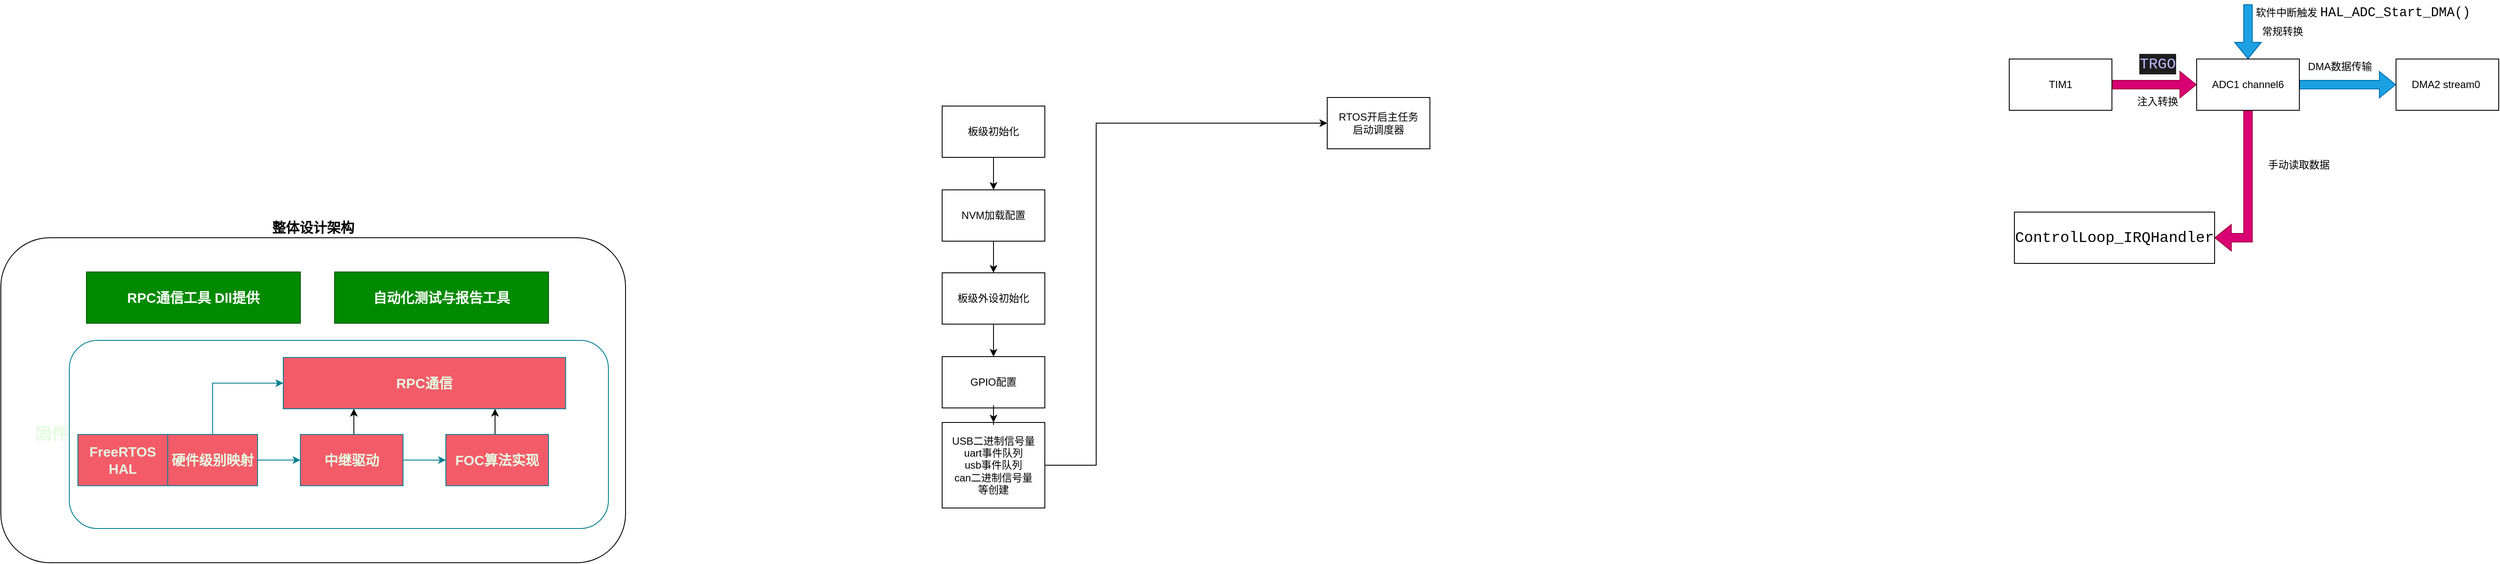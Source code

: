 <mxfile version="26.0.11">
  <diagram name="第 1 页" id="8biO5ifVdaOKBa2SmJb8">
    <mxGraphModel dx="656" dy="331" grid="0" gridSize="10" guides="1" tooltips="1" connect="1" arrows="1" fold="1" page="1" pageScale="1" pageWidth="1169" pageHeight="827" background="none" math="0" shadow="0" adaptiveColors="auto">
      <root>
        <mxCell id="0" />
        <mxCell id="1" parent="0" />
        <mxCell id="F0WUHosokgH1Jt52Bobb-3" value="整体设计&lt;span style=&quot;background-color: transparent; color: light-dark(rgb(0, 0, 0), rgb(255, 255, 255));&quot;&gt;架构&lt;/span&gt;" style="rounded=1;whiteSpace=wrap;html=1;fontStyle=1;fontSize=16;labelPosition=center;verticalLabelPosition=top;align=center;verticalAlign=bottom;fillColor=none;" parent="1" vertex="1">
          <mxGeometry x="220" y="300" width="730" height="380" as="geometry" />
        </mxCell>
        <mxCell id="BNqlOPU7mWvOLJDjoSkw-2" value="固件" style="rounded=1;whiteSpace=wrap;html=1;strokeColor=#028090;fontColor=light-dark(#E4FDE1, #ffffff);fillColor=none;fontStyle=1;labelPosition=left;verticalLabelPosition=middle;align=right;verticalAlign=middle;spacingLeft=0;fontSize=19;" parent="1" vertex="1">
          <mxGeometry x="300" y="420" width="630" height="220" as="geometry" />
        </mxCell>
        <mxCell id="BNqlOPU7mWvOLJDjoSkw-1" value="RPC通信工具 Dll提供" style="rounded=0;whiteSpace=wrap;html=1;labelBackgroundColor=none;fillColor=#008a00;strokeColor=#005700;fontColor=#ffffff;fontStyle=1;fontSize=16;" parent="1" vertex="1">
          <mxGeometry x="320" y="340" width="250" height="60" as="geometry" />
        </mxCell>
        <mxCell id="BNqlOPU7mWvOLJDjoSkw-4" value="自动化测试与报告工具" style="rounded=0;whiteSpace=wrap;html=1;labelBackgroundColor=none;fillColor=#008a00;strokeColor=#005700;fontColor=#ffffff;fontStyle=1;fontSize=16;" parent="1" vertex="1">
          <mxGeometry x="610" y="340" width="250" height="60" as="geometry" />
        </mxCell>
        <mxCell id="7idneSWE3G47reS1xaLq-1" value="RPC通信" style="rounded=0;whiteSpace=wrap;html=1;labelBackgroundColor=none;fillColor=#F45B69;strokeColor=#028090;fontColor=light-dark(#E4FDE1, #ffffff);fontStyle=1;fontSize=16;" parent="1" vertex="1">
          <mxGeometry x="550" y="440" width="330" height="60" as="geometry" />
        </mxCell>
        <mxCell id="7idneSWE3G47reS1xaLq-7" style="edgeStyle=orthogonalEdgeStyle;rounded=0;orthogonalLoop=1;jettySize=auto;html=1;exitX=1;exitY=0.5;exitDx=0;exitDy=0;entryX=0;entryY=0.5;entryDx=0;entryDy=0;labelBackgroundColor=none;strokeColor=#028090;fontColor=light-dark(#E4FDE1, #ffffff);fontStyle=1;fontSize=16;" parent="1" source="7idneSWE3G47reS1xaLq-2" target="7idneSWE3G47reS1xaLq-3" edge="1">
          <mxGeometry relative="1" as="geometry" />
        </mxCell>
        <mxCell id="F0WUHosokgH1Jt52Bobb-1" style="edgeStyle=orthogonalEdgeStyle;rounded=0;orthogonalLoop=1;jettySize=auto;html=1;exitX=0.5;exitY=0;exitDx=0;exitDy=0;entryX=0.25;entryY=1;entryDx=0;entryDy=0;" parent="1" source="7idneSWE3G47reS1xaLq-2" target="7idneSWE3G47reS1xaLq-1" edge="1">
          <mxGeometry relative="1" as="geometry" />
        </mxCell>
        <mxCell id="7idneSWE3G47reS1xaLq-2" value="中继&lt;span style=&quot;background-color: initial;&quot;&gt;驱动&lt;/span&gt;" style="rounded=0;whiteSpace=wrap;html=1;labelBackgroundColor=none;fillColor=#F45B69;strokeColor=#028090;fontColor=light-dark(#E4FDE1, #ffffff);fontStyle=1;fontSize=16;" parent="1" vertex="1">
          <mxGeometry x="570" y="530" width="120" height="60" as="geometry" />
        </mxCell>
        <mxCell id="F0WUHosokgH1Jt52Bobb-2" style="edgeStyle=orthogonalEdgeStyle;rounded=0;orthogonalLoop=1;jettySize=auto;html=1;exitX=0.5;exitY=0;exitDx=0;exitDy=0;entryX=0.75;entryY=1;entryDx=0;entryDy=0;" parent="1" source="7idneSWE3G47reS1xaLq-3" target="7idneSWE3G47reS1xaLq-1" edge="1">
          <mxGeometry relative="1" as="geometry" />
        </mxCell>
        <mxCell id="7idneSWE3G47reS1xaLq-3" value="FOC算法实现" style="rounded=0;whiteSpace=wrap;html=1;labelBackgroundColor=none;fillColor=#F45B69;strokeColor=#028090;fontColor=light-dark(#E4FDE1, #ffffff);fontStyle=1;fontSize=16;" parent="1" vertex="1">
          <mxGeometry x="740" y="530" width="120" height="60" as="geometry" />
        </mxCell>
        <mxCell id="7idneSWE3G47reS1xaLq-5" value="" style="group;labelBackgroundColor=none;fontColor=light-dark(#E4FDE1, #ffffff);fontStyle=1;fontSize=16;" parent="1" vertex="1" connectable="0">
          <mxGeometry x="310" y="530" width="210" height="60" as="geometry" />
        </mxCell>
        <mxCell id="7F3su67hpWIr7ZEjKbrC-1" value="硬件级别映射" style="rounded=0;whiteSpace=wrap;html=1;labelBackgroundColor=none;fillColor=#F45B69;strokeColor=#028090;fontColor=light-dark(#E4FDE1, #ffffff);fontStyle=1;fontSize=16;" parent="7idneSWE3G47reS1xaLq-5" vertex="1">
          <mxGeometry x="105" width="105" height="60" as="geometry" />
        </mxCell>
        <mxCell id="7idneSWE3G47reS1xaLq-4" value="FreeRTOS&lt;div&gt;HAL&lt;/div&gt;" style="rounded=0;whiteSpace=wrap;html=1;labelBackgroundColor=none;fillColor=#F45B69;strokeColor=#028090;fontColor=light-dark(#E4FDE1, #ffffff);fontStyle=1;fontSize=16;" parent="7idneSWE3G47reS1xaLq-5" vertex="1">
          <mxGeometry width="105" height="60" as="geometry" />
        </mxCell>
        <mxCell id="7idneSWE3G47reS1xaLq-6" style="edgeStyle=orthogonalEdgeStyle;rounded=0;orthogonalLoop=1;jettySize=auto;html=1;exitX=1;exitY=0.5;exitDx=0;exitDy=0;entryX=0;entryY=0.5;entryDx=0;entryDy=0;labelBackgroundColor=none;strokeColor=#028090;fontColor=light-dark(#E4FDE1, #ffffff);fontStyle=1;fontSize=16;" parent="1" source="7F3su67hpWIr7ZEjKbrC-1" target="7idneSWE3G47reS1xaLq-2" edge="1">
          <mxGeometry relative="1" as="geometry" />
        </mxCell>
        <mxCell id="7idneSWE3G47reS1xaLq-8" style="edgeStyle=orthogonalEdgeStyle;rounded=0;orthogonalLoop=1;jettySize=auto;html=1;exitX=0.5;exitY=0;exitDx=0;exitDy=0;entryX=0;entryY=0.5;entryDx=0;entryDy=0;labelBackgroundColor=none;strokeColor=#028090;fontColor=light-dark(#E4FDE1, #ffffff);fontStyle=1;fontSize=16;" parent="1" source="7F3su67hpWIr7ZEjKbrC-1" target="7idneSWE3G47reS1xaLq-1" edge="1">
          <mxGeometry relative="1" as="geometry" />
        </mxCell>
        <mxCell id="F0WUHosokgH1Jt52Bobb-6" value="" style="edgeStyle=orthogonalEdgeStyle;rounded=0;orthogonalLoop=1;jettySize=auto;html=1;labelBackgroundColor=none;fontColor=#FF0000;fillColor=none;" parent="1" source="F0WUHosokgH1Jt52Bobb-4" target="F0WUHosokgH1Jt52Bobb-5" edge="1">
          <mxGeometry relative="1" as="geometry" />
        </mxCell>
        <mxCell id="F0WUHosokgH1Jt52Bobb-4" value="板级初始化" style="rounded=0;whiteSpace=wrap;html=1;labelBackgroundColor=none;fillColor=none;" parent="1" vertex="1">
          <mxGeometry x="1320" y="146" width="120" height="60" as="geometry" />
        </mxCell>
        <mxCell id="F0WUHosokgH1Jt52Bobb-8" value="" style="edgeStyle=orthogonalEdgeStyle;rounded=0;orthogonalLoop=1;jettySize=auto;html=1;labelBackgroundColor=none;fontColor=#FF0000;fillColor=none;" parent="1" source="F0WUHosokgH1Jt52Bobb-5" target="F0WUHosokgH1Jt52Bobb-7" edge="1">
          <mxGeometry relative="1" as="geometry" />
        </mxCell>
        <mxCell id="F0WUHosokgH1Jt52Bobb-5" value="NVM加载配置" style="rounded=0;whiteSpace=wrap;html=1;labelBackgroundColor=none;fillColor=none;" parent="1" vertex="1">
          <mxGeometry x="1320" y="244" width="120" height="60" as="geometry" />
        </mxCell>
        <mxCell id="F0WUHosokgH1Jt52Bobb-10" value="" style="edgeStyle=orthogonalEdgeStyle;rounded=0;orthogonalLoop=1;jettySize=auto;html=1;labelBackgroundColor=none;fontColor=#FF0000;fillColor=none;" parent="1" source="F0WUHosokgH1Jt52Bobb-7" target="F0WUHosokgH1Jt52Bobb-9" edge="1">
          <mxGeometry relative="1" as="geometry" />
        </mxCell>
        <mxCell id="F0WUHosokgH1Jt52Bobb-7" value="板级外设初始化" style="rounded=0;whiteSpace=wrap;html=1;labelBackgroundColor=none;fillColor=none;" parent="1" vertex="1">
          <mxGeometry x="1320" y="341" width="120" height="60" as="geometry" />
        </mxCell>
        <mxCell id="F0WUHosokgH1Jt52Bobb-12" value="" style="edgeStyle=orthogonalEdgeStyle;rounded=0;orthogonalLoop=1;jettySize=auto;html=1;labelBackgroundColor=none;fontColor=#FF0000;fillColor=none;" parent="1" source="F0WUHosokgH1Jt52Bobb-9" target="F0WUHosokgH1Jt52Bobb-11" edge="1">
          <mxGeometry relative="1" as="geometry" />
        </mxCell>
        <mxCell id="F0WUHosokgH1Jt52Bobb-9" value="GPIO配置" style="rounded=0;whiteSpace=wrap;html=1;labelBackgroundColor=none;fillColor=none;" parent="1" vertex="1">
          <mxGeometry x="1320" y="439" width="120" height="60" as="geometry" />
        </mxCell>
        <mxCell id="F0WUHosokgH1Jt52Bobb-14" value="" style="edgeStyle=orthogonalEdgeStyle;rounded=0;orthogonalLoop=1;jettySize=auto;html=1;entryX=0;entryY=0.5;entryDx=0;entryDy=0;labelBackgroundColor=none;fontColor=#FF0000;fillColor=none;" parent="1" source="F0WUHosokgH1Jt52Bobb-11" target="F0WUHosokgH1Jt52Bobb-13" edge="1">
          <mxGeometry relative="1" as="geometry">
            <Array as="points">
              <mxPoint x="1500" y="566" />
              <mxPoint x="1500" y="166" />
            </Array>
          </mxGeometry>
        </mxCell>
        <mxCell id="F0WUHosokgH1Jt52Bobb-11" value="USB二进制信号量&lt;div&gt;uart事件队列&lt;/div&gt;&lt;div&gt;usb事件队列&lt;/div&gt;&lt;div&gt;can二进制信号量&lt;/div&gt;&lt;div&gt;等创建&lt;/div&gt;" style="rounded=0;whiteSpace=wrap;html=1;labelBackgroundColor=none;fillColor=none;" parent="1" vertex="1">
          <mxGeometry x="1320" y="516" width="120" height="100" as="geometry" />
        </mxCell>
        <mxCell id="F0WUHosokgH1Jt52Bobb-13" value="RTOS开启主任务&lt;div&gt;启动调度器&lt;/div&gt;" style="whiteSpace=wrap;html=1;rounded=0;labelBackgroundColor=none;fillColor=none;" parent="1" vertex="1">
          <mxGeometry x="1770" y="136" width="120" height="60" as="geometry" />
        </mxCell>
        <mxCell id="3kmo7YIdoAM12e9ZociS-3" style="edgeStyle=orthogonalEdgeStyle;rounded=0;orthogonalLoop=1;jettySize=auto;html=1;exitX=1;exitY=0.5;exitDx=0;exitDy=0;entryX=0;entryY=0.5;entryDx=0;entryDy=0;fillColor=#d80073;strokeColor=#A50040;shape=flexArrow;" edge="1" parent="1" source="3kmo7YIdoAM12e9ZociS-1" target="3kmo7YIdoAM12e9ZociS-2">
          <mxGeometry relative="1" as="geometry" />
        </mxCell>
        <mxCell id="3kmo7YIdoAM12e9ZociS-1" value="TIM1" style="rounded=0;whiteSpace=wrap;html=1;" vertex="1" parent="1">
          <mxGeometry x="2567" y="91" width="120" height="60" as="geometry" />
        </mxCell>
        <mxCell id="3kmo7YIdoAM12e9ZociS-8" style="edgeStyle=orthogonalEdgeStyle;rounded=0;orthogonalLoop=1;jettySize=auto;html=1;exitX=0.5;exitY=0;exitDx=0;exitDy=0;startArrow=classic;startFill=0;endArrow=none;fillColor=#1ba1e2;strokeColor=#006EAF;shape=flexArrow;" edge="1" parent="1" source="3kmo7YIdoAM12e9ZociS-2">
          <mxGeometry relative="1" as="geometry">
            <mxPoint x="2846" y="27" as="targetPoint" />
          </mxGeometry>
        </mxCell>
        <mxCell id="3kmo7YIdoAM12e9ZociS-9" style="edgeStyle=orthogonalEdgeStyle;rounded=0;orthogonalLoop=1;jettySize=auto;html=1;exitX=1;exitY=0.5;exitDx=0;exitDy=0;fillColor=#1ba1e2;strokeColor=#006EAF;shape=flexArrow;entryX=0;entryY=0.5;entryDx=0;entryDy=0;" edge="1" parent="1" source="3kmo7YIdoAM12e9ZociS-2" target="3kmo7YIdoAM12e9ZociS-10">
          <mxGeometry relative="1" as="geometry">
            <mxPoint x="2955.676" y="121.108" as="targetPoint" />
          </mxGeometry>
        </mxCell>
        <mxCell id="3kmo7YIdoAM12e9ZociS-17" style="edgeStyle=orthogonalEdgeStyle;rounded=0;orthogonalLoop=1;jettySize=auto;html=1;exitX=0.5;exitY=1;exitDx=0;exitDy=0;entryX=1;entryY=0.5;entryDx=0;entryDy=0;fillColor=#d80073;strokeColor=#A50040;shape=flexArrow;" edge="1" parent="1" source="3kmo7YIdoAM12e9ZociS-2" target="3kmo7YIdoAM12e9ZociS-15">
          <mxGeometry relative="1" as="geometry" />
        </mxCell>
        <mxCell id="3kmo7YIdoAM12e9ZociS-2" value="ADC1 channel6" style="rounded=0;whiteSpace=wrap;html=1;" vertex="1" parent="1">
          <mxGeometry x="2786" y="91" width="120" height="60" as="geometry" />
        </mxCell>
        <mxCell id="3kmo7YIdoAM12e9ZociS-4" value="&lt;p style=&quot;color: light-dark(rgb(218, 218, 218), rgb(50, 50, 50)); background-color: light-dark(rgb(30, 30, 30), rgb(211, 211, 211)); font-family: Consolas, &amp;quot;Courier New&amp;quot;, monospace; font-size: 17.6px; line-height: 24px; white-space-collapse: preserve;&quot;&gt;&lt;span style=&quot;color: rgb(190, 183, 255);&quot;&gt;TRGO&lt;/span&gt;&lt;/p&gt;" style="text;html=1;align=center;verticalAlign=middle;resizable=0;points=[];autosize=1;strokeColor=none;fillColor=none;" vertex="1" parent="1">
          <mxGeometry x="2711.5" y="60" width="57" height="71" as="geometry" />
        </mxCell>
        <mxCell id="3kmo7YIdoAM12e9ZociS-5" value="注入转换" style="text;html=1;align=center;verticalAlign=middle;resizable=0;points=[];autosize=1;strokeColor=none;fillColor=none;" vertex="1" parent="1">
          <mxGeometry x="2707" y="128" width="66" height="26" as="geometry" />
        </mxCell>
        <mxCell id="3kmo7YIdoAM12e9ZociS-7" value="软件中断触发&amp;nbsp;&lt;span style=&quot;font-family: Consolas, &amp;quot;Courier New&amp;quot;, monospace; font-size: 15.4px; white-space-collapse: preserve;&quot;&gt;HAL_ADC_Start_DMA&lt;/span&gt;&lt;span style=&quot;font-family: Consolas, &amp;quot;Courier New&amp;quot;, monospace; font-size: 15.4px; white-space-collapse: preserve;&quot;&gt;&lt;font&gt;()&lt;/font&gt;&lt;/span&gt;" style="text;html=1;align=center;verticalAlign=middle;resizable=0;points=[];autosize=1;strokeColor=none;fillColor=none;fontColor=default;" vertex="1" parent="1">
          <mxGeometry x="2853" y="22" width="254" height="30" as="geometry" />
        </mxCell>
        <mxCell id="3kmo7YIdoAM12e9ZociS-10" value="DMA2 stream0&amp;nbsp;" style="whiteSpace=wrap;html=1;" vertex="1" parent="1">
          <mxGeometry x="3019" y="91" width="120" height="60" as="geometry" />
        </mxCell>
        <mxCell id="3kmo7YIdoAM12e9ZociS-11" value="常规转换" style="text;html=1;align=center;verticalAlign=middle;resizable=0;points=[];autosize=1;strokeColor=none;fillColor=none;" vertex="1" parent="1">
          <mxGeometry x="2853" y="46" width="66" height="26" as="geometry" />
        </mxCell>
        <mxCell id="3kmo7YIdoAM12e9ZociS-12" value="DMA数据传输" style="text;html=1;align=center;verticalAlign=middle;resizable=0;points=[];autosize=1;strokeColor=none;fillColor=none;" vertex="1" parent="1">
          <mxGeometry x="2906" y="87" width="93" height="26" as="geometry" />
        </mxCell>
        <mxCell id="3kmo7YIdoAM12e9ZociS-15" value="&lt;span style=&quot;font-family: Consolas, &amp;quot;Courier New&amp;quot;, monospace; font-size: 17.6px; text-align: left; white-space: pre;&quot;&gt;ControlLoop_IRQHandler&lt;/span&gt;" style="rounded=0;whiteSpace=wrap;html=1;" vertex="1" parent="1">
          <mxGeometry x="2573" y="270" width="234" height="60" as="geometry" />
        </mxCell>
        <mxCell id="3kmo7YIdoAM12e9ZociS-18" value="手动读取数据" style="text;html=1;align=center;verticalAlign=middle;resizable=0;points=[];autosize=1;strokeColor=none;fillColor=none;" vertex="1" parent="1">
          <mxGeometry x="2860" y="202" width="90" height="26" as="geometry" />
        </mxCell>
      </root>
    </mxGraphModel>
  </diagram>
</mxfile>

